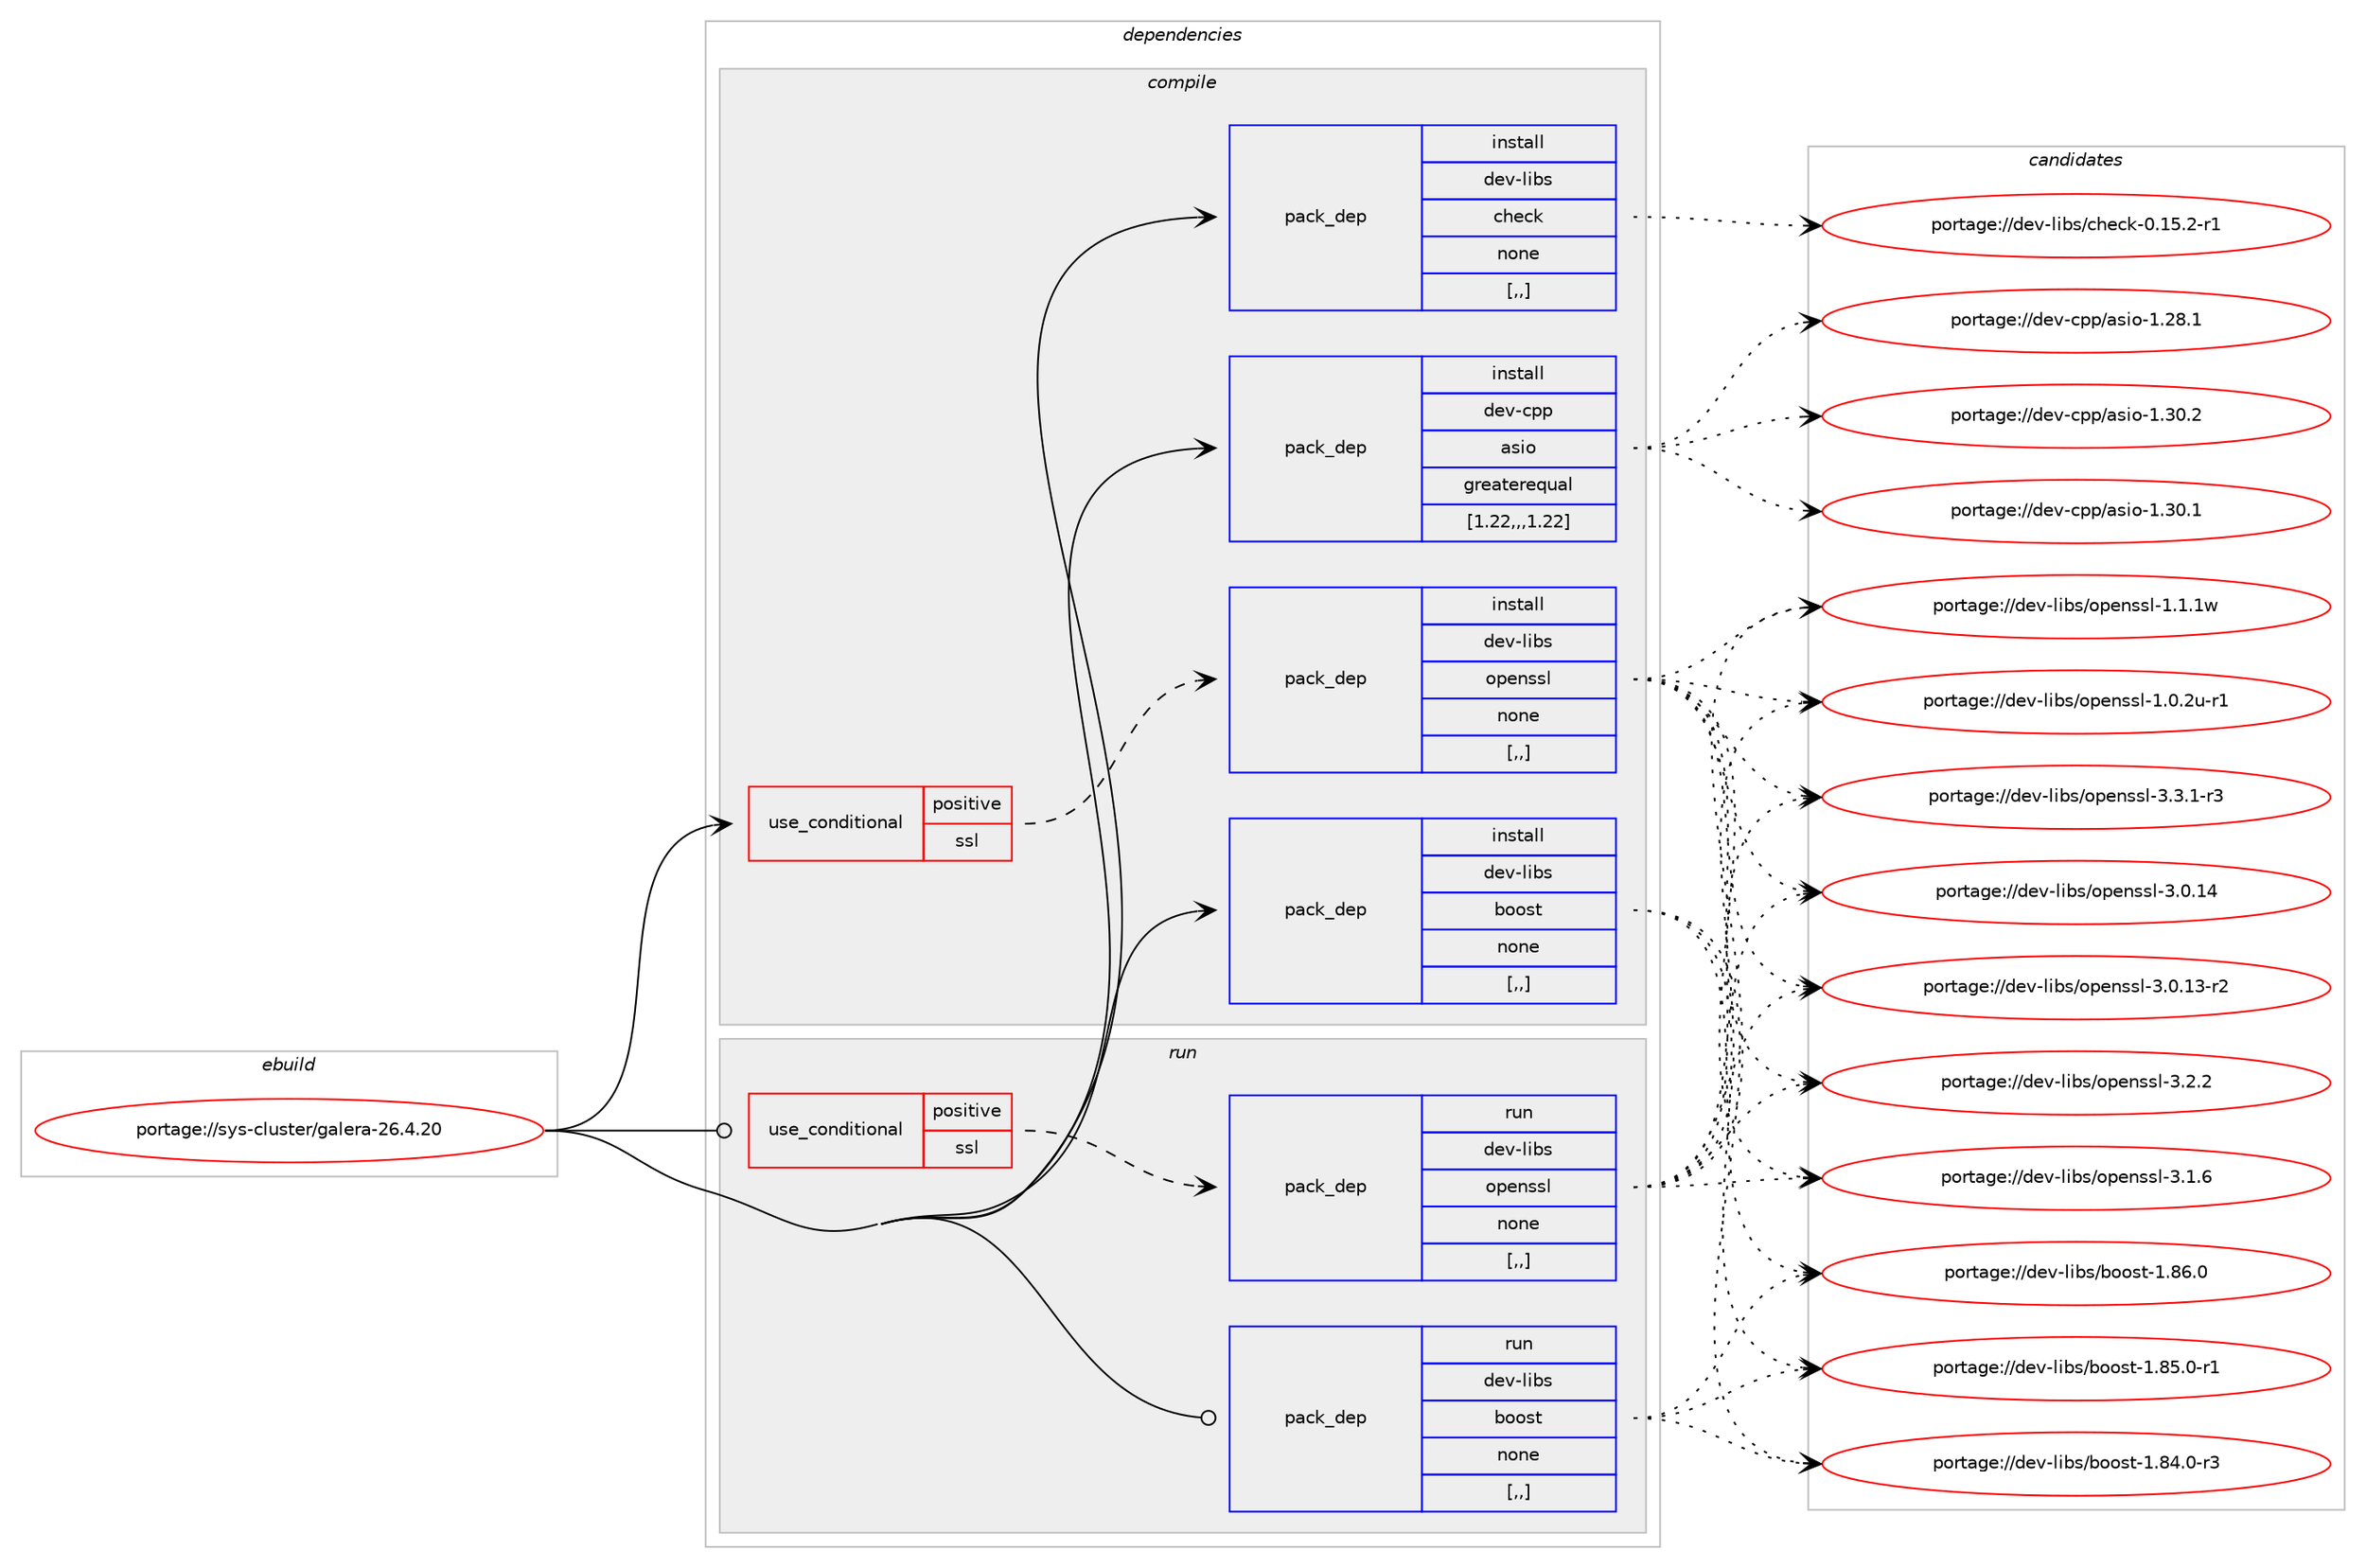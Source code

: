digraph prolog {

# *************
# Graph options
# *************

newrank=true;
concentrate=true;
compound=true;
graph [rankdir=LR,fontname=Helvetica,fontsize=10,ranksep=1.5];#, ranksep=2.5, nodesep=0.2];
edge  [arrowhead=vee];
node  [fontname=Helvetica,fontsize=10];

# **********
# The ebuild
# **********

subgraph cluster_leftcol {
color=gray;
label=<<i>ebuild</i>>;
id [label="portage://sys-cluster/galera-26.4.20", color=red, width=4, href="../sys-cluster/galera-26.4.20.svg"];
}

# ****************
# The dependencies
# ****************

subgraph cluster_midcol {
color=gray;
label=<<i>dependencies</i>>;
subgraph cluster_compile {
fillcolor="#eeeeee";
style=filled;
label=<<i>compile</i>>;
subgraph cond8978 {
dependency23718 [label=<<TABLE BORDER="0" CELLBORDER="1" CELLSPACING="0" CELLPADDING="4"><TR><TD ROWSPAN="3" CELLPADDING="10">use_conditional</TD></TR><TR><TD>positive</TD></TR><TR><TD>ssl</TD></TR></TABLE>>, shape=none, color=red];
subgraph pack14661 {
dependency23719 [label=<<TABLE BORDER="0" CELLBORDER="1" CELLSPACING="0" CELLPADDING="4" WIDTH="220"><TR><TD ROWSPAN="6" CELLPADDING="30">pack_dep</TD></TR><TR><TD WIDTH="110">install</TD></TR><TR><TD>dev-libs</TD></TR><TR><TD>openssl</TD></TR><TR><TD>none</TD></TR><TR><TD>[,,]</TD></TR></TABLE>>, shape=none, color=blue];
}
dependency23718:e -> dependency23719:w [weight=20,style="dashed",arrowhead="vee"];
}
id:e -> dependency23718:w [weight=20,style="solid",arrowhead="vee"];
subgraph pack14662 {
dependency23720 [label=<<TABLE BORDER="0" CELLBORDER="1" CELLSPACING="0" CELLPADDING="4" WIDTH="220"><TR><TD ROWSPAN="6" CELLPADDING="30">pack_dep</TD></TR><TR><TD WIDTH="110">install</TD></TR><TR><TD>dev-cpp</TD></TR><TR><TD>asio</TD></TR><TR><TD>greaterequal</TD></TR><TR><TD>[1.22,,,1.22]</TD></TR></TABLE>>, shape=none, color=blue];
}
id:e -> dependency23720:w [weight=20,style="solid",arrowhead="vee"];
subgraph pack14663 {
dependency23721 [label=<<TABLE BORDER="0" CELLBORDER="1" CELLSPACING="0" CELLPADDING="4" WIDTH="220"><TR><TD ROWSPAN="6" CELLPADDING="30">pack_dep</TD></TR><TR><TD WIDTH="110">install</TD></TR><TR><TD>dev-libs</TD></TR><TR><TD>boost</TD></TR><TR><TD>none</TD></TR><TR><TD>[,,]</TD></TR></TABLE>>, shape=none, color=blue];
}
id:e -> dependency23721:w [weight=20,style="solid",arrowhead="vee"];
subgraph pack14664 {
dependency23722 [label=<<TABLE BORDER="0" CELLBORDER="1" CELLSPACING="0" CELLPADDING="4" WIDTH="220"><TR><TD ROWSPAN="6" CELLPADDING="30">pack_dep</TD></TR><TR><TD WIDTH="110">install</TD></TR><TR><TD>dev-libs</TD></TR><TR><TD>check</TD></TR><TR><TD>none</TD></TR><TR><TD>[,,]</TD></TR></TABLE>>, shape=none, color=blue];
}
id:e -> dependency23722:w [weight=20,style="solid",arrowhead="vee"];
}
subgraph cluster_compileandrun {
fillcolor="#eeeeee";
style=filled;
label=<<i>compile and run</i>>;
}
subgraph cluster_run {
fillcolor="#eeeeee";
style=filled;
label=<<i>run</i>>;
subgraph cond8979 {
dependency23723 [label=<<TABLE BORDER="0" CELLBORDER="1" CELLSPACING="0" CELLPADDING="4"><TR><TD ROWSPAN="3" CELLPADDING="10">use_conditional</TD></TR><TR><TD>positive</TD></TR><TR><TD>ssl</TD></TR></TABLE>>, shape=none, color=red];
subgraph pack14665 {
dependency23724 [label=<<TABLE BORDER="0" CELLBORDER="1" CELLSPACING="0" CELLPADDING="4" WIDTH="220"><TR><TD ROWSPAN="6" CELLPADDING="30">pack_dep</TD></TR><TR><TD WIDTH="110">run</TD></TR><TR><TD>dev-libs</TD></TR><TR><TD>openssl</TD></TR><TR><TD>none</TD></TR><TR><TD>[,,]</TD></TR></TABLE>>, shape=none, color=blue];
}
dependency23723:e -> dependency23724:w [weight=20,style="dashed",arrowhead="vee"];
}
id:e -> dependency23723:w [weight=20,style="solid",arrowhead="odot"];
subgraph pack14666 {
dependency23725 [label=<<TABLE BORDER="0" CELLBORDER="1" CELLSPACING="0" CELLPADDING="4" WIDTH="220"><TR><TD ROWSPAN="6" CELLPADDING="30">pack_dep</TD></TR><TR><TD WIDTH="110">run</TD></TR><TR><TD>dev-libs</TD></TR><TR><TD>boost</TD></TR><TR><TD>none</TD></TR><TR><TD>[,,]</TD></TR></TABLE>>, shape=none, color=blue];
}
id:e -> dependency23725:w [weight=20,style="solid",arrowhead="odot"];
}
}

# **************
# The candidates
# **************

subgraph cluster_choices {
rank=same;
color=gray;
label=<<i>candidates</i>>;

subgraph choice14661 {
color=black;
nodesep=1;
choice1001011184510810598115471111121011101151151084551465146494511451 [label="portage://dev-libs/openssl-3.3.1-r3", color=red, width=4,href="../dev-libs/openssl-3.3.1-r3.svg"];
choice100101118451081059811547111112101110115115108455146504650 [label="portage://dev-libs/openssl-3.2.2", color=red, width=4,href="../dev-libs/openssl-3.2.2.svg"];
choice100101118451081059811547111112101110115115108455146494654 [label="portage://dev-libs/openssl-3.1.6", color=red, width=4,href="../dev-libs/openssl-3.1.6.svg"];
choice10010111845108105981154711111210111011511510845514648464952 [label="portage://dev-libs/openssl-3.0.14", color=red, width=4,href="../dev-libs/openssl-3.0.14.svg"];
choice100101118451081059811547111112101110115115108455146484649514511450 [label="portage://dev-libs/openssl-3.0.13-r2", color=red, width=4,href="../dev-libs/openssl-3.0.13-r2.svg"];
choice100101118451081059811547111112101110115115108454946494649119 [label="portage://dev-libs/openssl-1.1.1w", color=red, width=4,href="../dev-libs/openssl-1.1.1w.svg"];
choice1001011184510810598115471111121011101151151084549464846501174511449 [label="portage://dev-libs/openssl-1.0.2u-r1", color=red, width=4,href="../dev-libs/openssl-1.0.2u-r1.svg"];
dependency23719:e -> choice1001011184510810598115471111121011101151151084551465146494511451:w [style=dotted,weight="100"];
dependency23719:e -> choice100101118451081059811547111112101110115115108455146504650:w [style=dotted,weight="100"];
dependency23719:e -> choice100101118451081059811547111112101110115115108455146494654:w [style=dotted,weight="100"];
dependency23719:e -> choice10010111845108105981154711111210111011511510845514648464952:w [style=dotted,weight="100"];
dependency23719:e -> choice100101118451081059811547111112101110115115108455146484649514511450:w [style=dotted,weight="100"];
dependency23719:e -> choice100101118451081059811547111112101110115115108454946494649119:w [style=dotted,weight="100"];
dependency23719:e -> choice1001011184510810598115471111121011101151151084549464846501174511449:w [style=dotted,weight="100"];
}
subgraph choice14662 {
color=black;
nodesep=1;
choice1001011184599112112479711510511145494651484650 [label="portage://dev-cpp/asio-1.30.2", color=red, width=4,href="../dev-cpp/asio-1.30.2.svg"];
choice1001011184599112112479711510511145494651484649 [label="portage://dev-cpp/asio-1.30.1", color=red, width=4,href="../dev-cpp/asio-1.30.1.svg"];
choice1001011184599112112479711510511145494650564649 [label="portage://dev-cpp/asio-1.28.1", color=red, width=4,href="../dev-cpp/asio-1.28.1.svg"];
dependency23720:e -> choice1001011184599112112479711510511145494651484650:w [style=dotted,weight="100"];
dependency23720:e -> choice1001011184599112112479711510511145494651484649:w [style=dotted,weight="100"];
dependency23720:e -> choice1001011184599112112479711510511145494650564649:w [style=dotted,weight="100"];
}
subgraph choice14663 {
color=black;
nodesep=1;
choice1001011184510810598115479811111111511645494656544648 [label="portage://dev-libs/boost-1.86.0", color=red, width=4,href="../dev-libs/boost-1.86.0.svg"];
choice10010111845108105981154798111111115116454946565346484511449 [label="portage://dev-libs/boost-1.85.0-r1", color=red, width=4,href="../dev-libs/boost-1.85.0-r1.svg"];
choice10010111845108105981154798111111115116454946565246484511451 [label="portage://dev-libs/boost-1.84.0-r3", color=red, width=4,href="../dev-libs/boost-1.84.0-r3.svg"];
dependency23721:e -> choice1001011184510810598115479811111111511645494656544648:w [style=dotted,weight="100"];
dependency23721:e -> choice10010111845108105981154798111111115116454946565346484511449:w [style=dotted,weight="100"];
dependency23721:e -> choice10010111845108105981154798111111115116454946565246484511451:w [style=dotted,weight="100"];
}
subgraph choice14664 {
color=black;
nodesep=1;
choice1001011184510810598115479910410199107454846495346504511449 [label="portage://dev-libs/check-0.15.2-r1", color=red, width=4,href="../dev-libs/check-0.15.2-r1.svg"];
dependency23722:e -> choice1001011184510810598115479910410199107454846495346504511449:w [style=dotted,weight="100"];
}
subgraph choice14665 {
color=black;
nodesep=1;
choice1001011184510810598115471111121011101151151084551465146494511451 [label="portage://dev-libs/openssl-3.3.1-r3", color=red, width=4,href="../dev-libs/openssl-3.3.1-r3.svg"];
choice100101118451081059811547111112101110115115108455146504650 [label="portage://dev-libs/openssl-3.2.2", color=red, width=4,href="../dev-libs/openssl-3.2.2.svg"];
choice100101118451081059811547111112101110115115108455146494654 [label="portage://dev-libs/openssl-3.1.6", color=red, width=4,href="../dev-libs/openssl-3.1.6.svg"];
choice10010111845108105981154711111210111011511510845514648464952 [label="portage://dev-libs/openssl-3.0.14", color=red, width=4,href="../dev-libs/openssl-3.0.14.svg"];
choice100101118451081059811547111112101110115115108455146484649514511450 [label="portage://dev-libs/openssl-3.0.13-r2", color=red, width=4,href="../dev-libs/openssl-3.0.13-r2.svg"];
choice100101118451081059811547111112101110115115108454946494649119 [label="portage://dev-libs/openssl-1.1.1w", color=red, width=4,href="../dev-libs/openssl-1.1.1w.svg"];
choice1001011184510810598115471111121011101151151084549464846501174511449 [label="portage://dev-libs/openssl-1.0.2u-r1", color=red, width=4,href="../dev-libs/openssl-1.0.2u-r1.svg"];
dependency23724:e -> choice1001011184510810598115471111121011101151151084551465146494511451:w [style=dotted,weight="100"];
dependency23724:e -> choice100101118451081059811547111112101110115115108455146504650:w [style=dotted,weight="100"];
dependency23724:e -> choice100101118451081059811547111112101110115115108455146494654:w [style=dotted,weight="100"];
dependency23724:e -> choice10010111845108105981154711111210111011511510845514648464952:w [style=dotted,weight="100"];
dependency23724:e -> choice100101118451081059811547111112101110115115108455146484649514511450:w [style=dotted,weight="100"];
dependency23724:e -> choice100101118451081059811547111112101110115115108454946494649119:w [style=dotted,weight="100"];
dependency23724:e -> choice1001011184510810598115471111121011101151151084549464846501174511449:w [style=dotted,weight="100"];
}
subgraph choice14666 {
color=black;
nodesep=1;
choice1001011184510810598115479811111111511645494656544648 [label="portage://dev-libs/boost-1.86.0", color=red, width=4,href="../dev-libs/boost-1.86.0.svg"];
choice10010111845108105981154798111111115116454946565346484511449 [label="portage://dev-libs/boost-1.85.0-r1", color=red, width=4,href="../dev-libs/boost-1.85.0-r1.svg"];
choice10010111845108105981154798111111115116454946565246484511451 [label="portage://dev-libs/boost-1.84.0-r3", color=red, width=4,href="../dev-libs/boost-1.84.0-r3.svg"];
dependency23725:e -> choice1001011184510810598115479811111111511645494656544648:w [style=dotted,weight="100"];
dependency23725:e -> choice10010111845108105981154798111111115116454946565346484511449:w [style=dotted,weight="100"];
dependency23725:e -> choice10010111845108105981154798111111115116454946565246484511451:w [style=dotted,weight="100"];
}
}

}
